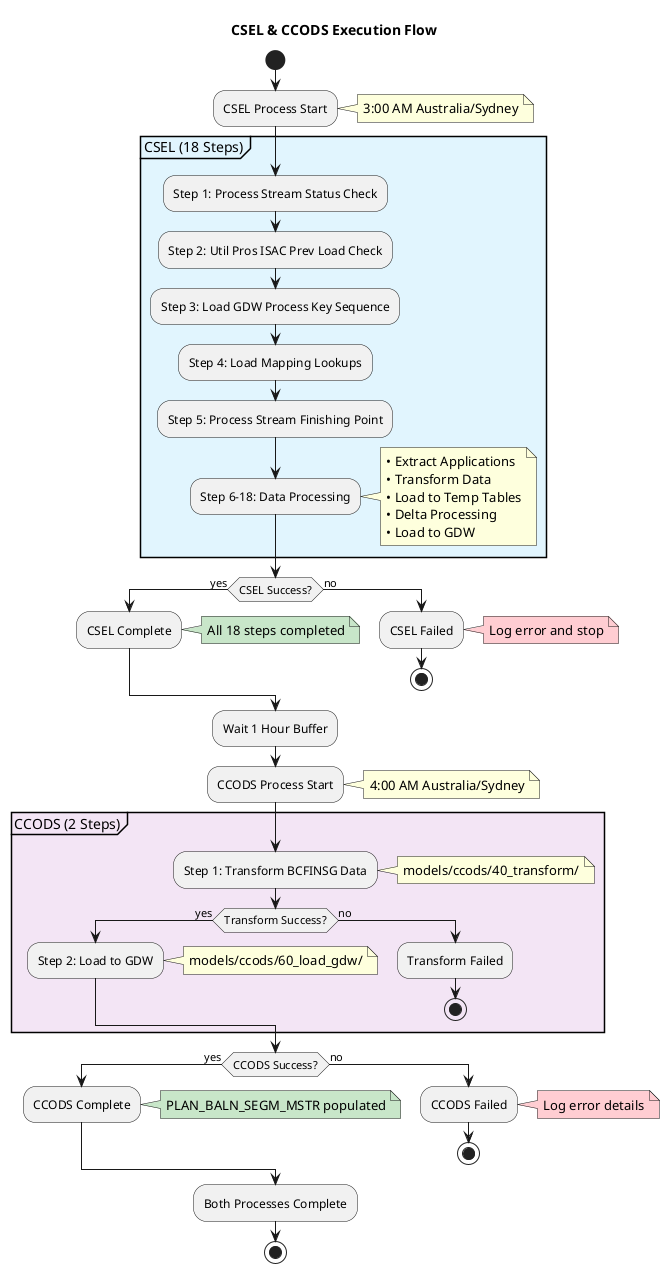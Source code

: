@startuml CSEL_CCODS_Execution_Flow

!define CSEL_COLOR #E1F5FE
!define CCODS_COLOR #F3E5F5
!define SUCCESS_COLOR #C8E6C9
!define ERROR_COLOR #FFCDD2

title CSEL & CCODS Execution Flow

start

:CSEL Process Start;
note right: 3:00 AM Australia/Sydney

partition "CSEL (18 Steps)" CSEL_COLOR {
  :Step 1: Process Stream Status Check;
  :Step 2: Util Pros ISAC Prev Load Check;
  :Step 3: Load GDW Process Key Sequence;
  :Step 4: Load Mapping Lookups;
  :Step 5: Process Stream Finishing Point;
  :Step 6-18: Data Processing;
  note right
    • Extract Applications
    • Transform Data
    • Load to Temp Tables
    • Delta Processing
    • Load to GDW
  end note
}

if (CSEL Success?) then (yes)
  :CSEL Complete;
  note right SUCCESS_COLOR: All 18 steps completed
else (no)
  :CSEL Failed;
  note right ERROR_COLOR: Log error and stop
  stop
endif

:Wait 1 Hour Buffer;

:CCODS Process Start;
note right: 4:00 AM Australia/Sydney

partition "CCODS (2 Steps)" CCODS_COLOR {
  :Step 1: Transform BCFINSG Data;
  note right: models/ccods/40_transform/
  
  if (Transform Success?) then (yes)
    :Step 2: Load to GDW;
    note right: models/ccods/60_load_gdw/
  else (no)
    :Transform Failed;
    stop
  endif
}

if (CCODS Success?) then (yes)
  :CCODS Complete;
  note right SUCCESS_COLOR: PLAN_BALN_SEGM_MSTR populated
else (no)
  :CCODS Failed;
  note right ERROR_COLOR: Log error details
  stop
endif

:Both Processes Complete;
stop

@enduml 